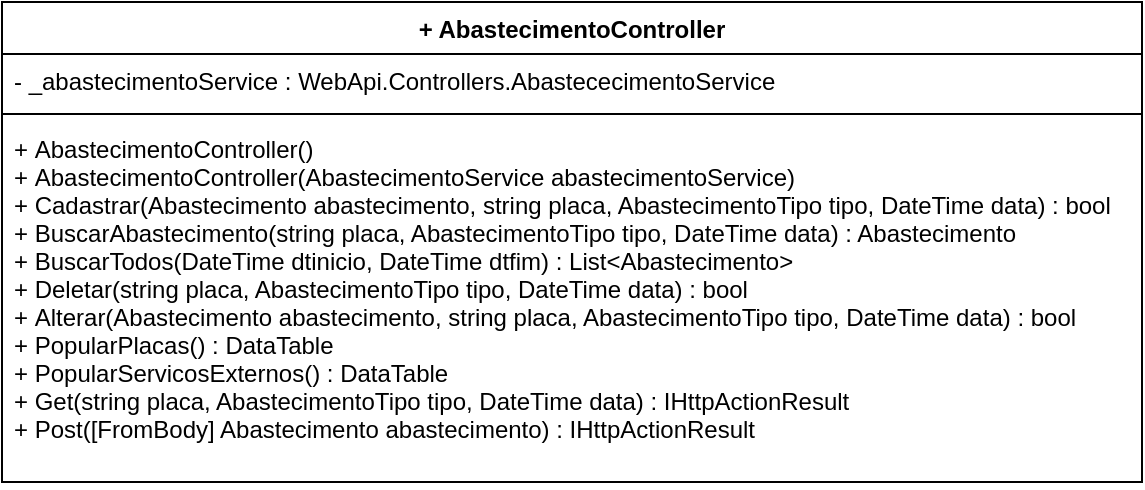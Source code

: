 <mxfile type="device" version="12.2.9" pages="1"><diagram id="vHpquzNPDVK_FXEOpTey" name="Page-1"><mxGraphModel shadow="0" math="0" pageHeight="1169" pageWidth="827" pageScale="1" page="1" fold="1" arrows="1" connect="1" tooltips="1" guides="1" gridSize="10" dy="599" dx="1038" grid="1"><root><mxCell id="0"/><mxCell id="1" parent="0"/><mxCell id="LAghey6KlHhv1gByfTzI-1" value="+ AbastecimentoController" parent="1" vertex="1" style="swimlane;fontStyle=1;align=center;verticalAlign=top;childLayout=stackLayout;horizontal=1;startSize=26;horizontalStack=0;resizeParent=1;resizeParentMax=0;resizeLast=0;collapsible=1;marginBottom=0;"><mxGeometry as="geometry" width="570" height="240" x="180" y="120"/></mxCell><mxCell id="LAghey6KlHhv1gByfTzI-2" value="- _abastecimentoService : WebApi.Controllers.AbastececimentoService" parent="LAghey6KlHhv1gByfTzI-1" vertex="1" style="text;strokeColor=none;fillColor=none;align=left;verticalAlign=top;spacingLeft=4;spacingRight=4;overflow=hidden;rotatable=0;points=[[0,0.5],[1,0.5]];portConstraint=eastwest;"><mxGeometry as="geometry" width="570" height="26" y="26"/></mxCell><mxCell id="LAghey6KlHhv1gByfTzI-3" value="" parent="LAghey6KlHhv1gByfTzI-1" vertex="1" style="line;strokeWidth=1;fillColor=none;align=left;verticalAlign=middle;spacingTop=-1;spacingLeft=3;spacingRight=3;rotatable=0;labelPosition=right;points=[];portConstraint=eastwest;"><mxGeometry as="geometry" width="570" height="8" y="52"/></mxCell><mxCell id="LAghey6KlHhv1gByfTzI-4" value="+ AbastecimentoController()&#10;+ AbastecimentoController(AbastecimentoService abastecimentoService)&#10;+ Cadastrar(Abastecimento abastecimento, string placa, AbastecimentoTipo tipo, DateTime data) : bool&#10;+ BuscarAbastecimento(string placa, AbastecimentoTipo tipo, DateTime data) : Abastecimento&#10;+ BuscarTodos(DateTime dtinicio, DateTime dtfim) : List&lt;Abastecimento&gt;&#10;+ Deletar(string placa, AbastecimentoTipo tipo, DateTime data) : bool&#10;+ Alterar(Abastecimento abastecimento, string placa, AbastecimentoTipo tipo, DateTime data) : bool&#10;+ PopularPlacas() : DataTable&#10;+ PopularServicosExternos() : DataTable&#10;+ Get(string placa, AbastecimentoTipo tipo, DateTime data) : IHttpActionResult&#10;+ Post([FromBody] Abastecimento abastecimento) : IHttpActionResult" parent="LAghey6KlHhv1gByfTzI-1" vertex="1" style="text;strokeColor=none;fillColor=none;align=left;verticalAlign=top;spacingLeft=4;spacingRight=4;overflow=hidden;rotatable=0;points=[[0,0.5],[1,0.5]];portConstraint=eastwest;"><mxGeometry as="geometry" width="570" height="180" y="60"/></mxCell></root></mxGraphModel></diagram></mxfile>